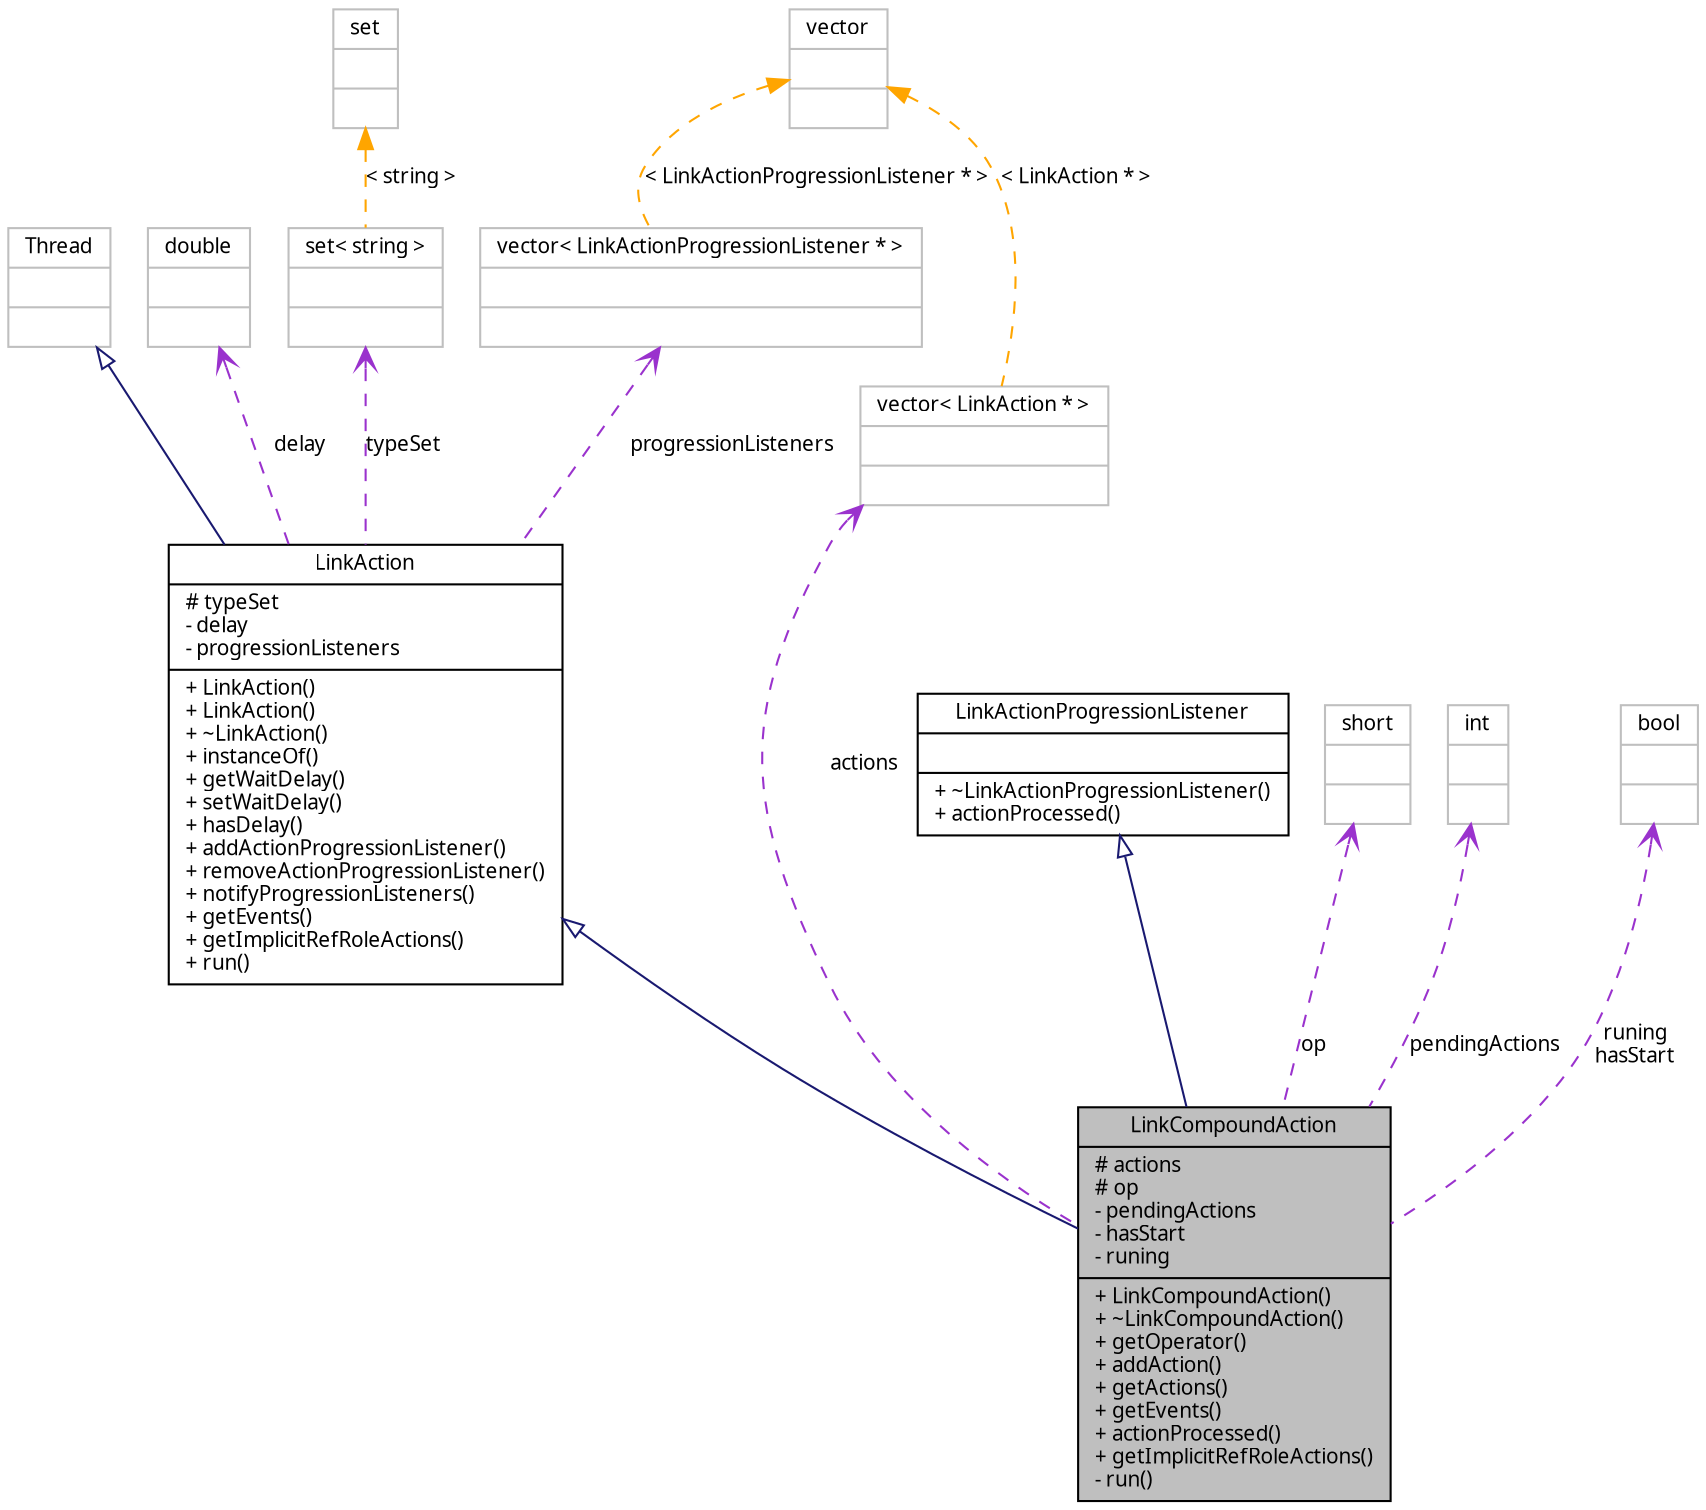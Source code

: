 digraph G
{
  edge [fontname="FreeSans.ttf",fontsize=10,labelfontname="FreeSans.ttf",labelfontsize=10];
  node [fontname="FreeSans.ttf",fontsize=10,shape=record];
  Node1 [label="{LinkCompoundAction\n|# actions\l# op\l- pendingActions\l- hasStart\l- runing\l|+ LinkCompoundAction()\l+ ~LinkCompoundAction()\l+ getOperator()\l+ addAction()\l+ getActions()\l+ getEvents()\l+ actionProcessed()\l+ getImplicitRefRoleActions()\l- run()\l}",height=0.2,width=0.4,color="black", fillcolor="grey75", style="filled" fontcolor="black"];
  Node2 -> Node1 [dir=back,color="midnightblue",fontsize=10,style="solid",arrowtail="empty",fontname="FreeSans.ttf"];
  Node2 [label="{LinkAction\n|# typeSet\l- delay\l- progressionListeners\l|+ LinkAction()\l+ LinkAction()\l+ ~LinkAction()\l+ instanceOf()\l+ getWaitDelay()\l+ setWaitDelay()\l+ hasDelay()\l+ addActionProgressionListener()\l+ removeActionProgressionListener()\l+ notifyProgressionListeners()\l+ getEvents()\l+ getImplicitRefRoleActions()\l+ run()\l}",height=0.2,width=0.4,color="black", fillcolor="white", style="filled",URL="$classbr_1_1pucrio_1_1telemidia_1_1ginga_1_1ncl_1_1model_1_1link_1_1LinkAction.html"];
  Node3 -> Node2 [dir=back,color="midnightblue",fontsize=10,style="solid",arrowtail="empty",fontname="FreeSans.ttf"];
  Node3 [label="{Thread\n||}",height=0.2,width=0.4,color="grey75", fillcolor="white", style="filled"];
  Node4 -> Node2 [dir=back,color="darkorchid3",fontsize=10,style="dashed",label="delay",arrowtail="open",fontname="FreeSans.ttf"];
  Node4 [label="{double\n||}",height=0.2,width=0.4,color="grey75", fillcolor="white", style="filled"];
  Node5 -> Node2 [dir=back,color="darkorchid3",fontsize=10,style="dashed",label="typeSet",arrowtail="open",fontname="FreeSans.ttf"];
  Node5 [label="{set\< string \>\n||}",height=0.2,width=0.4,color="grey75", fillcolor="white", style="filled"];
  Node6 -> Node5 [dir=back,color="orange",fontsize=10,style="dashed",label="\< string \>",fontname="FreeSans.ttf"];
  Node6 [label="{set\n||}",height=0.2,width=0.4,color="grey75", fillcolor="white", style="filled",tooltip="STL class."];
  Node7 -> Node2 [dir=back,color="darkorchid3",fontsize=10,style="dashed",label="progressionListeners",arrowtail="open",fontname="FreeSans.ttf"];
  Node7 [label="{vector\< LinkActionProgressionListener * \>\n||}",height=0.2,width=0.4,color="grey75", fillcolor="white", style="filled"];
  Node8 -> Node7 [dir=back,color="orange",fontsize=10,style="dashed",label="\< LinkActionProgressionListener * \>",fontname="FreeSans.ttf"];
  Node8 [label="{vector\n||}",height=0.2,width=0.4,color="grey75", fillcolor="white", style="filled",tooltip="STL class."];
  Node9 -> Node1 [dir=back,color="midnightblue",fontsize=10,style="solid",arrowtail="empty",fontname="FreeSans.ttf"];
  Node9 [label="{LinkActionProgressionListener\n||+ ~LinkActionProgressionListener()\l+ actionProcessed()\l}",height=0.2,width=0.4,color="black", fillcolor="white", style="filled",URL="$classbr_1_1pucrio_1_1telemidia_1_1ginga_1_1ncl_1_1model_1_1link_1_1LinkActionProgressionListener.html"];
  Node10 -> Node1 [dir=back,color="darkorchid3",fontsize=10,style="dashed",label="actions",arrowtail="open",fontname="FreeSans.ttf"];
  Node10 [label="{vector\< LinkAction * \>\n||}",height=0.2,width=0.4,color="grey75", fillcolor="white", style="filled"];
  Node8 -> Node10 [dir=back,color="orange",fontsize=10,style="dashed",label="\< LinkAction * \>",fontname="FreeSans.ttf"];
  Node11 -> Node1 [dir=back,color="darkorchid3",fontsize=10,style="dashed",label="op",arrowtail="open",fontname="FreeSans.ttf"];
  Node11 [label="{short\n||}",height=0.2,width=0.4,color="grey75", fillcolor="white", style="filled"];
  Node12 -> Node1 [dir=back,color="darkorchid3",fontsize=10,style="dashed",label="pendingActions",arrowtail="open",fontname="FreeSans.ttf"];
  Node12 [label="{int\n||}",height=0.2,width=0.4,color="grey75", fillcolor="white", style="filled"];
  Node13 -> Node1 [dir=back,color="darkorchid3",fontsize=10,style="dashed",label="runing\nhasStart",arrowtail="open",fontname="FreeSans.ttf"];
  Node13 [label="{bool\n||}",height=0.2,width=0.4,color="grey75", fillcolor="white", style="filled"];
}
